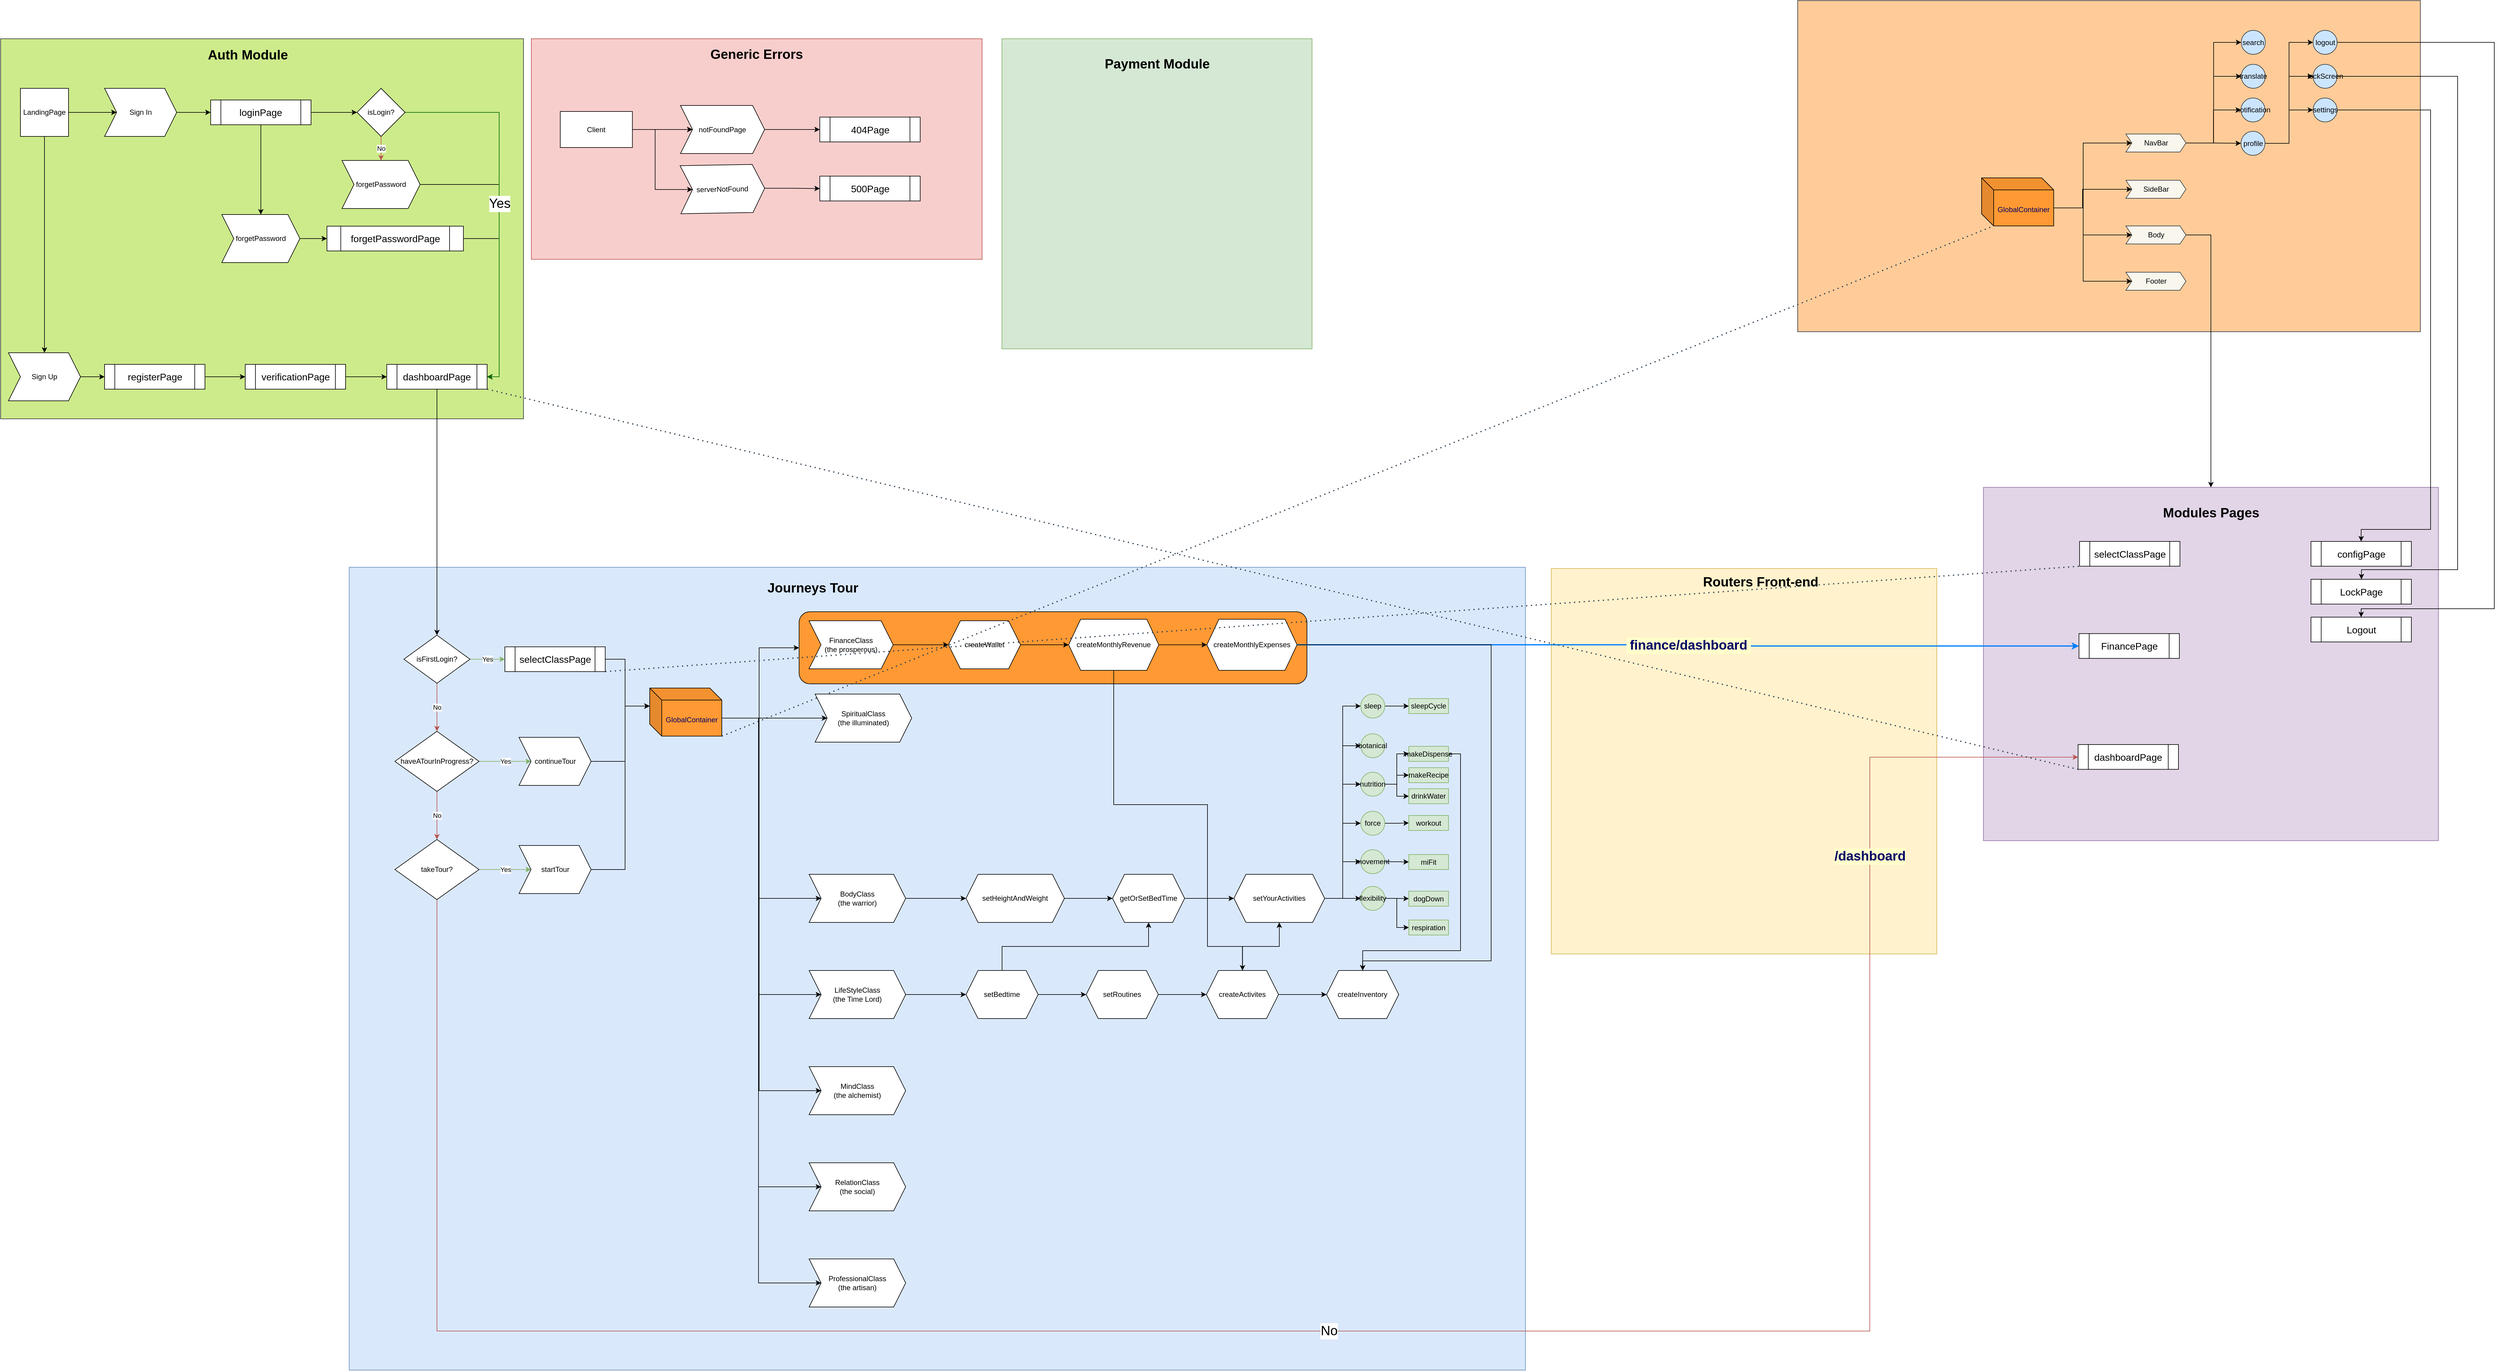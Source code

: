 <mxfile version="18.0.0" type="github">
  <diagram id="iAbyK8pKXisrJIql5Mq7" name="Page-1">
    <mxGraphModel dx="5686" dy="2609" grid="0" gridSize="10" guides="1" tooltips="1" connect="1" arrows="1" fold="1" page="0" pageScale="1" pageWidth="827" pageHeight="1169" math="0" shadow="0">
      <root>
        <mxCell id="0" />
        <mxCell id="1" parent="0" />
        <mxCell id="l1szmI_GFWI639Pi0zfL-63" value="" style="whiteSpace=wrap;html=1;fillColor=#dae8fc;strokeColor=#6c8ebf;" parent="1" vertex="1">
          <mxGeometry x="587" y="837" width="1957" height="1336" as="geometry" />
        </mxCell>
        <mxCell id="l1szmI_GFWI639Pi0zfL-167" value="" style="rounded=0;whiteSpace=wrap;html=1;fontSize=12;fillColor=#ffcc99;strokeColor=#36393d;" parent="1" vertex="1">
          <mxGeometry x="2997" y="-106" width="1036" height="551" as="geometry" />
        </mxCell>
        <mxCell id="l1szmI_GFWI639Pi0zfL-116" value="" style="whiteSpace=wrap;html=1;fontSize=22;fillColor=#e1d5e7;strokeColor=#9673a6;" parent="1" vertex="1">
          <mxGeometry x="3306" y="704" width="757" height="588" as="geometry" />
        </mxCell>
        <mxCell id="l1szmI_GFWI639Pi0zfL-126" value="" style="group" parent="1" vertex="1" connectable="0">
          <mxGeometry x="890.0" y="-42.5" width="750.0" height="367" as="geometry" />
        </mxCell>
        <mxCell id="l1szmI_GFWI639Pi0zfL-72" value="" style="whiteSpace=wrap;html=1;fontSize=22;fillColor=#f8cecc;strokeColor=#b85450;" parent="l1szmI_GFWI639Pi0zfL-126" vertex="1">
          <mxGeometry width="750" height="367" as="geometry" />
        </mxCell>
        <mxCell id="l1szmI_GFWI639Pi0zfL-74" value="Generic Errors" style="text;html=1;strokeColor=none;fillColor=none;align=center;verticalAlign=middle;whiteSpace=wrap;rounded=0;fontSize=22;fontStyle=1" parent="l1szmI_GFWI639Pi0zfL-126" vertex="1">
          <mxGeometry x="168.179" y="11" width="413.641" height="30" as="geometry" />
        </mxCell>
        <mxCell id="l1szmI_GFWI639Pi0zfL-123" value="" style="group" parent="1" vertex="1" connectable="0">
          <mxGeometry x="2656" y="839" width="587" height="641.5" as="geometry" />
        </mxCell>
        <mxCell id="l1szmI_GFWI639Pi0zfL-120" value="" style="whiteSpace=wrap;html=1;aspect=fixed;fontSize=22;fillColor=#fff2cc;strokeColor=#d6b656;" parent="l1szmI_GFWI639Pi0zfL-123" vertex="1">
          <mxGeometry x="-69" width="641.5" height="641.5" as="geometry" />
        </mxCell>
        <mxCell id="l1szmI_GFWI639Pi0zfL-121" value="Routers Front-end" style="text;html=1;strokeColor=none;fillColor=none;align=center;verticalAlign=middle;whiteSpace=wrap;rounded=0;fontSize=22;fontStyle=1" parent="l1szmI_GFWI639Pi0zfL-123" vertex="1">
          <mxGeometry x="168.75" y="7.63" width="220.5" height="30.37" as="geometry" />
        </mxCell>
        <mxCell id="l1szmI_GFWI639Pi0zfL-105" value="" style="group" parent="1" vertex="1" connectable="0">
          <mxGeometry x="7" y="-42.5" width="870" height="632.5" as="geometry" />
        </mxCell>
        <mxCell id="l1szmI_GFWI639Pi0zfL-66" value="" style="whiteSpace=wrap;html=1;fontSize=22;fillColor=#cdeb8b;strokeColor=#36393d;" parent="l1szmI_GFWI639Pi0zfL-105" vertex="1">
          <mxGeometry width="870" height="632.5" as="geometry" />
        </mxCell>
        <mxCell id="l1szmI_GFWI639Pi0zfL-67" value="Auth Module" style="text;html=1;strokeColor=none;fillColor=none;align=center;verticalAlign=middle;whiteSpace=wrap;rounded=0;fontSize=22;fontStyle=1" parent="l1szmI_GFWI639Pi0zfL-105" vertex="1">
          <mxGeometry x="203.923" y="12.55" width="415.155" height="30.119" as="geometry" />
        </mxCell>
        <mxCell id="l1szmI_GFWI639Pi0zfL-78" value="dashboardPage" style="shape=process;whiteSpace=wrap;html=1;backgroundOutline=1;fontSize=16;" parent="1" vertex="1">
          <mxGeometry x="649.5" y="499.37" width="167" height="41.25" as="geometry" />
        </mxCell>
        <mxCell id="l1szmI_GFWI639Pi0zfL-95" style="edgeStyle=orthogonalEdgeStyle;rounded=0;orthogonalLoop=1;jettySize=auto;html=1;exitX=1;exitY=0.5;exitDx=0;exitDy=0;entryX=0;entryY=0.5;entryDx=0;entryDy=0;fontSize=22;strokeWidth=1;" parent="1" source="l1szmI_GFWI639Pi0zfL-88" target="l1szmI_GFWI639Pi0zfL-89" edge="1">
          <mxGeometry relative="1" as="geometry" />
        </mxCell>
        <mxCell id="l1szmI_GFWI639Pi0zfL-88" value="registerPage" style="shape=process;whiteSpace=wrap;html=1;backgroundOutline=1;fontSize=16;" parent="1" vertex="1">
          <mxGeometry x="180" y="499.37" width="167" height="41.25" as="geometry" />
        </mxCell>
        <mxCell id="l1szmI_GFWI639Pi0zfL-96" style="edgeStyle=orthogonalEdgeStyle;rounded=0;orthogonalLoop=1;jettySize=auto;html=1;exitX=1;exitY=0.5;exitDx=0;exitDy=0;entryX=0;entryY=0.5;entryDx=0;entryDy=0;fontSize=22;strokeWidth=1;" parent="1" source="l1szmI_GFWI639Pi0zfL-89" target="l1szmI_GFWI639Pi0zfL-78" edge="1">
          <mxGeometry relative="1" as="geometry" />
        </mxCell>
        <mxCell id="l1szmI_GFWI639Pi0zfL-89" value="verificationPage" style="shape=process;whiteSpace=wrap;html=1;backgroundOutline=1;fontSize=16;" parent="1" vertex="1">
          <mxGeometry x="414" y="499.37" width="167" height="41.25" as="geometry" />
        </mxCell>
        <mxCell id="l1szmI_GFWI639Pi0zfL-90" value="loginPage" style="shape=process;whiteSpace=wrap;html=1;backgroundOutline=1;fontSize=16;" parent="1" vertex="1">
          <mxGeometry x="356.5" y="59.38" width="167" height="41.25" as="geometry" />
        </mxCell>
        <mxCell id="l1szmI_GFWI639Pi0zfL-99" style="edgeStyle=orthogonalEdgeStyle;rounded=0;orthogonalLoop=1;jettySize=auto;html=1;exitX=1;exitY=0.5;exitDx=0;exitDy=0;entryX=1;entryY=0.5;entryDx=0;entryDy=0;fontSize=22;strokeWidth=1;" parent="1" source="l1szmI_GFWI639Pi0zfL-91" target="l1szmI_GFWI639Pi0zfL-78" edge="1">
          <mxGeometry relative="1" as="geometry" />
        </mxCell>
        <mxCell id="l1szmI_GFWI639Pi0zfL-91" value="forgetPasswordPage" style="shape=process;whiteSpace=wrap;html=1;backgroundOutline=1;fontSize=16;" parent="1" vertex="1">
          <mxGeometry x="550" y="269.38" width="227" height="41.25" as="geometry" />
        </mxCell>
        <mxCell id="l1szmI_GFWI639Pi0zfL-22" value="&lt;span style=&quot;&quot;&gt;forgetPassword&lt;/span&gt;" style="shape=step;perimeter=stepPerimeter;whiteSpace=wrap;html=1;fixedSize=1;" parent="1" vertex="1">
          <mxGeometry x="575" y="160" width="130" height="80" as="geometry" />
        </mxCell>
        <mxCell id="l1szmI_GFWI639Pi0zfL-82" style="edgeStyle=orthogonalEdgeStyle;rounded=0;orthogonalLoop=1;jettySize=auto;html=1;exitX=1;exitY=0.5;exitDx=0;exitDy=0;entryX=1;entryY=0.5;entryDx=0;entryDy=0;fontSize=22;strokeWidth=1;" parent="1" source="l1szmI_GFWI639Pi0zfL-22" target="l1szmI_GFWI639Pi0zfL-78" edge="1">
          <mxGeometry relative="1" as="geometry" />
        </mxCell>
        <mxCell id="l1szmI_GFWI639Pi0zfL-3" value="" style="edgeStyle=orthogonalEdgeStyle;rounded=0;orthogonalLoop=1;jettySize=auto;html=1;" parent="1" source="l1szmI_GFWI639Pi0zfL-1" target="l1szmI_GFWI639Pi0zfL-2" edge="1">
          <mxGeometry relative="1" as="geometry" />
        </mxCell>
        <mxCell id="l1szmI_GFWI639Pi0zfL-5" value="" style="edgeStyle=orthogonalEdgeStyle;rounded=0;orthogonalLoop=1;jettySize=auto;html=1;" parent="1" source="l1szmI_GFWI639Pi0zfL-1" target="l1szmI_GFWI639Pi0zfL-4" edge="1">
          <mxGeometry relative="1" as="geometry" />
        </mxCell>
        <mxCell id="l1szmI_GFWI639Pi0zfL-1" value="LandingPage" style="whiteSpace=wrap;html=1;aspect=fixed;" parent="1" vertex="1">
          <mxGeometry x="40" y="40" width="80" height="80" as="geometry" />
        </mxCell>
        <mxCell id="l1szmI_GFWI639Pi0zfL-100" style="edgeStyle=orthogonalEdgeStyle;rounded=0;orthogonalLoop=1;jettySize=auto;html=1;exitX=1;exitY=0.5;exitDx=0;exitDy=0;fontSize=22;strokeWidth=1;" parent="1" source="l1szmI_GFWI639Pi0zfL-2" target="l1szmI_GFWI639Pi0zfL-90" edge="1">
          <mxGeometry relative="1" as="geometry" />
        </mxCell>
        <mxCell id="l1szmI_GFWI639Pi0zfL-2" value="Sign In" style="shape=step;perimeter=stepPerimeter;whiteSpace=wrap;html=1;fixedSize=1;" parent="1" vertex="1">
          <mxGeometry x="180" y="40" width="120" height="80" as="geometry" />
        </mxCell>
        <mxCell id="l1szmI_GFWI639Pi0zfL-7" value="" style="edgeStyle=orthogonalEdgeStyle;rounded=0;orthogonalLoop=1;jettySize=auto;html=1;" parent="1" source="l1szmI_GFWI639Pi0zfL-4" target="l1szmI_GFWI639Pi0zfL-88" edge="1">
          <mxGeometry relative="1" as="geometry">
            <mxPoint x="220" y="520" as="targetPoint" />
          </mxGeometry>
        </mxCell>
        <mxCell id="l1szmI_GFWI639Pi0zfL-4" value="Sign Up" style="shape=step;perimeter=stepPerimeter;whiteSpace=wrap;html=1;fixedSize=1;" parent="1" vertex="1">
          <mxGeometry x="20" y="480" width="120" height="80" as="geometry" />
        </mxCell>
        <mxCell id="l1szmI_GFWI639Pi0zfL-23" value="No" style="edgeStyle=orthogonalEdgeStyle;rounded=0;orthogonalLoop=1;jettySize=auto;html=1;fillColor=#f8cecc;strokeColor=#b85450;" parent="1" source="l1szmI_GFWI639Pi0zfL-15" target="l1szmI_GFWI639Pi0zfL-22" edge="1">
          <mxGeometry relative="1" as="geometry" />
        </mxCell>
        <mxCell id="l1szmI_GFWI639Pi0zfL-83" value="Yes" style="edgeStyle=orthogonalEdgeStyle;rounded=0;orthogonalLoop=1;jettySize=auto;html=1;exitX=1;exitY=0.5;exitDx=0;exitDy=0;entryX=1;entryY=0.5;entryDx=0;entryDy=0;fontSize=22;strokeWidth=1;fillColor=#d5e8d4;strokeColor=#006600;" parent="1" source="l1szmI_GFWI639Pi0zfL-15" target="l1szmI_GFWI639Pi0zfL-78" edge="1">
          <mxGeometry relative="1" as="geometry" />
        </mxCell>
        <mxCell id="l1szmI_GFWI639Pi0zfL-15" value="isLogin?" style="rhombus;whiteSpace=wrap;html=1;" parent="1" vertex="1">
          <mxGeometry x="600" y="40" width="80" height="80" as="geometry" />
        </mxCell>
        <mxCell id="l1szmI_GFWI639Pi0zfL-98" style="edgeStyle=orthogonalEdgeStyle;rounded=0;orthogonalLoop=1;jettySize=auto;html=1;exitX=1;exitY=0.5;exitDx=0;exitDy=0;entryX=0;entryY=0.5;entryDx=0;entryDy=0;fontSize=22;strokeWidth=1;" parent="1" source="l1szmI_GFWI639Pi0zfL-18" target="l1szmI_GFWI639Pi0zfL-91" edge="1">
          <mxGeometry relative="1" as="geometry" />
        </mxCell>
        <mxCell id="l1szmI_GFWI639Pi0zfL-18" value="forgetPassword" style="shape=step;perimeter=stepPerimeter;whiteSpace=wrap;html=1;fixedSize=1;" parent="1" vertex="1">
          <mxGeometry x="375" y="250" width="130" height="80" as="geometry" />
        </mxCell>
        <mxCell id="l1szmI_GFWI639Pi0zfL-29" value="Yes" style="edgeStyle=orthogonalEdgeStyle;rounded=0;orthogonalLoop=1;jettySize=auto;html=1;entryX=0;entryY=0.5;entryDx=0;entryDy=0;fillColor=#d5e8d4;strokeColor=#82b366;" parent="1" source="l1szmI_GFWI639Pi0zfL-26" target="l1szmI_GFWI639Pi0zfL-93" edge="1">
          <mxGeometry relative="1" as="geometry">
            <mxPoint x="863" y="990" as="targetPoint" />
          </mxGeometry>
        </mxCell>
        <mxCell id="l1szmI_GFWI639Pi0zfL-31" value="No" style="edgeStyle=orthogonalEdgeStyle;rounded=0;orthogonalLoop=1;jettySize=auto;html=1;fillColor=#f8cecc;strokeColor=#b85450;" parent="1" source="l1szmI_GFWI639Pi0zfL-26" target="l1szmI_GFWI639Pi0zfL-30" edge="1">
          <mxGeometry relative="1" as="geometry" />
        </mxCell>
        <mxCell id="l1szmI_GFWI639Pi0zfL-26" value="isFirstLogin?" style="rhombus;whiteSpace=wrap;html=1;" parent="1" vertex="1">
          <mxGeometry x="678" y="950" width="110" height="80" as="geometry" />
        </mxCell>
        <mxCell id="l1szmI_GFWI639Pi0zfL-33" value="Yes" style="edgeStyle=orthogonalEdgeStyle;rounded=0;orthogonalLoop=1;jettySize=auto;html=1;fillColor=#d5e8d4;strokeColor=#82b366;" parent="1" source="l1szmI_GFWI639Pi0zfL-30" target="l1szmI_GFWI639Pi0zfL-32" edge="1">
          <mxGeometry relative="1" as="geometry" />
        </mxCell>
        <mxCell id="l1szmI_GFWI639Pi0zfL-35" value="No" style="edgeStyle=orthogonalEdgeStyle;rounded=0;orthogonalLoop=1;jettySize=auto;html=1;fillColor=#f8cecc;strokeColor=#b85450;" parent="1" source="l1szmI_GFWI639Pi0zfL-30" target="l1szmI_GFWI639Pi0zfL-34" edge="1">
          <mxGeometry relative="1" as="geometry" />
        </mxCell>
        <mxCell id="l1szmI_GFWI639Pi0zfL-30" value="haveATourInProgress?" style="rhombus;whiteSpace=wrap;html=1;" parent="1" vertex="1">
          <mxGeometry x="663" y="1110" width="140" height="100" as="geometry" />
        </mxCell>
        <mxCell id="l1szmI_GFWI639Pi0zfL-106" style="edgeStyle=orthogonalEdgeStyle;rounded=0;orthogonalLoop=1;jettySize=auto;html=1;exitX=1;exitY=0.5;exitDx=0;exitDy=0;entryX=0;entryY=0;entryDx=0;entryDy=30;fontSize=16;strokeWidth=1;entryPerimeter=0;" parent="1" source="l1szmI_GFWI639Pi0zfL-32" target="l1szmI_GFWI639Pi0zfL-131" edge="1">
          <mxGeometry relative="1" as="geometry">
            <mxPoint x="1142.005" y="1139.01" as="targetPoint" />
            <Array as="points">
              <mxPoint x="1046" y="1160" />
              <mxPoint x="1046" y="1068" />
            </Array>
          </mxGeometry>
        </mxCell>
        <mxCell id="l1szmI_GFWI639Pi0zfL-32" value="continueTour" style="shape=step;perimeter=stepPerimeter;whiteSpace=wrap;html=1;fixedSize=1;" parent="1" vertex="1">
          <mxGeometry x="869.5" y="1120" width="120" height="80" as="geometry" />
        </mxCell>
        <mxCell id="l1szmI_GFWI639Pi0zfL-37" value="Yes" style="edgeStyle=orthogonalEdgeStyle;rounded=0;orthogonalLoop=1;jettySize=auto;html=1;fillColor=#d5e8d4;strokeColor=#82b366;" parent="1" source="l1szmI_GFWI639Pi0zfL-34" target="l1szmI_GFWI639Pi0zfL-36" edge="1">
          <mxGeometry relative="1" as="geometry" />
        </mxCell>
        <mxCell id="l1szmI_GFWI639Pi0zfL-125" value="No" style="edgeStyle=orthogonalEdgeStyle;rounded=0;orthogonalLoop=1;jettySize=auto;html=1;exitX=0.5;exitY=1;exitDx=0;exitDy=0;fontSize=22;strokeColor=#b85450;strokeWidth=1;fillColor=#f8cecc;" parent="1" source="l1szmI_GFWI639Pi0zfL-34" target="l1szmI_GFWI639Pi0zfL-87" edge="1">
          <mxGeometry relative="1" as="geometry">
            <Array as="points">
              <mxPoint x="733" y="2108" />
              <mxPoint x="3117" y="2108" />
              <mxPoint x="3117" y="1153" />
            </Array>
          </mxGeometry>
        </mxCell>
        <mxCell id="KEjcRmv7JHtGBOP3egc--1" value="/dashboard" style="edgeLabel;html=1;align=center;verticalAlign=middle;resizable=0;points=[];labelBackgroundColor=#FFFFCC;endArrow=classic;fontSize=22;rounded=0;strokeColor=#007FFF;fontColor=#000066;strokeWidth=2;fontStyle=1;" vertex="1" connectable="0" parent="l1szmI_GFWI639Pi0zfL-125">
          <mxGeometry x="0.768" relative="1" as="geometry">
            <mxPoint as="offset" />
          </mxGeometry>
        </mxCell>
        <mxCell id="l1szmI_GFWI639Pi0zfL-34" value="takeTour?" style="rhombus;whiteSpace=wrap;html=1;" parent="1" vertex="1">
          <mxGeometry x="663" y="1290" width="140" height="100" as="geometry" />
        </mxCell>
        <mxCell id="l1szmI_GFWI639Pi0zfL-134" style="edgeStyle=orthogonalEdgeStyle;rounded=0;orthogonalLoop=1;jettySize=auto;html=1;exitX=1;exitY=0.5;exitDx=0;exitDy=0;entryX=0;entryY=0;entryDx=0;entryDy=30;entryPerimeter=0;labelBackgroundColor=#FFFFCC;fontSize=22;fontColor=#000066;strokeColor=#000000;strokeWidth=1;" parent="1" source="l1szmI_GFWI639Pi0zfL-36" target="l1szmI_GFWI639Pi0zfL-131" edge="1">
          <mxGeometry relative="1" as="geometry">
            <Array as="points">
              <mxPoint x="1046" y="1340" />
              <mxPoint x="1046" y="1068" />
            </Array>
          </mxGeometry>
        </mxCell>
        <mxCell id="l1szmI_GFWI639Pi0zfL-36" value="startTour" style="shape=step;perimeter=stepPerimeter;whiteSpace=wrap;html=1;fixedSize=1;" parent="1" vertex="1">
          <mxGeometry x="869.5" y="1300" width="120" height="80" as="geometry" />
        </mxCell>
        <mxCell id="l1szmI_GFWI639Pi0zfL-53" value="" style="edgeStyle=orthogonalEdgeStyle;rounded=0;orthogonalLoop=1;jettySize=auto;html=1;" parent="1" source="l1szmI_GFWI639Pi0zfL-51" target="l1szmI_GFWI639Pi0zfL-52" edge="1">
          <mxGeometry relative="1" as="geometry" />
        </mxCell>
        <mxCell id="l1szmI_GFWI639Pi0zfL-141" value="" style="edgeStyle=orthogonalEdgeStyle;rounded=0;orthogonalLoop=1;jettySize=auto;html=1;labelBackgroundColor=#FFFFCC;fontSize=12;fontColor=#000066;strokeColor=#000000;strokeWidth=1;" parent="1" source="l1szmI_GFWI639Pi0zfL-51" target="l1szmI_GFWI639Pi0zfL-52" edge="1">
          <mxGeometry relative="1" as="geometry" />
        </mxCell>
        <mxCell id="l1szmI_GFWI639Pi0zfL-147" style="edgeStyle=orthogonalEdgeStyle;rounded=0;orthogonalLoop=1;jettySize=auto;html=1;entryX=0;entryY=0.5;entryDx=0;entryDy=0;labelBackgroundColor=#FFFFCC;fontSize=12;fontColor=#000066;strokeColor=#000000;strokeWidth=1;" parent="1" source="l1szmI_GFWI639Pi0zfL-51" target="l1szmI_GFWI639Pi0zfL-142" edge="1">
          <mxGeometry relative="1" as="geometry">
            <Array as="points">
              <mxPoint x="1096" y="109" />
              <mxPoint x="1096" y="208" />
            </Array>
          </mxGeometry>
        </mxCell>
        <mxCell id="l1szmI_GFWI639Pi0zfL-51" value="Client" style="whiteSpace=wrap;html=1;" parent="1" vertex="1">
          <mxGeometry x="938.18" y="78.505" width="120" height="60" as="geometry" />
        </mxCell>
        <mxCell id="l1szmI_GFWI639Pi0zfL-103" style="edgeStyle=orthogonalEdgeStyle;rounded=0;orthogonalLoop=1;jettySize=auto;html=1;exitX=1;exitY=0.5;exitDx=0;exitDy=0;entryX=0;entryY=0.5;entryDx=0;entryDy=0;fontSize=16;strokeWidth=1;" parent="1" source="l1szmI_GFWI639Pi0zfL-52" target="l1szmI_GFWI639Pi0zfL-92" edge="1">
          <mxGeometry relative="1" as="geometry" />
        </mxCell>
        <mxCell id="l1szmI_GFWI639Pi0zfL-52" value="notFoundPage" style="shape=step;perimeter=stepPerimeter;whiteSpace=wrap;html=1;fixedSize=1;" parent="1" vertex="1">
          <mxGeometry x="1138.18" y="68.505" width="140" height="80" as="geometry" />
        </mxCell>
        <mxCell id="l1szmI_GFWI639Pi0zfL-80" style="edgeStyle=orthogonalEdgeStyle;rounded=0;orthogonalLoop=1;jettySize=auto;html=1;exitX=0.5;exitY=1;exitDx=0;exitDy=0;entryX=0.5;entryY=0;entryDx=0;entryDy=0;fontSize=22;strokeWidth=1;" parent="1" source="l1szmI_GFWI639Pi0zfL-78" target="l1szmI_GFWI639Pi0zfL-26" edge="1">
          <mxGeometry relative="1" as="geometry" />
        </mxCell>
        <mxCell id="l1szmI_GFWI639Pi0zfL-108" style="edgeStyle=orthogonalEdgeStyle;rounded=0;orthogonalLoop=1;jettySize=auto;html=1;exitX=1;exitY=0.5;exitDx=0;exitDy=0;entryX=0;entryY=0;entryDx=0;entryDy=30;fontSize=16;strokeWidth=1;entryPerimeter=0;" parent="1" source="l1szmI_GFWI639Pi0zfL-93" target="l1szmI_GFWI639Pi0zfL-131" edge="1">
          <mxGeometry relative="1" as="geometry">
            <mxPoint x="1087" y="1084.005" as="targetPoint" />
            <Array as="points">
              <mxPoint x="1046" y="990" />
              <mxPoint x="1046" y="1068" />
            </Array>
          </mxGeometry>
        </mxCell>
        <mxCell id="l1szmI_GFWI639Pi0zfL-93" value="selectClassPage" style="shape=process;whiteSpace=wrap;html=1;backgroundOutline=1;fontSize=16;" parent="1" vertex="1">
          <mxGeometry x="846" y="969.38" width="167" height="41.25" as="geometry" />
        </mxCell>
        <mxCell id="l1szmI_GFWI639Pi0zfL-101" style="edgeStyle=orthogonalEdgeStyle;rounded=0;orthogonalLoop=1;jettySize=auto;html=1;exitX=1;exitY=0.5;exitDx=0;exitDy=0;fontSize=22;strokeWidth=1;" parent="1" source="l1szmI_GFWI639Pi0zfL-90" target="l1szmI_GFWI639Pi0zfL-15" edge="1">
          <mxGeometry relative="1" as="geometry" />
        </mxCell>
        <mxCell id="l1szmI_GFWI639Pi0zfL-102" style="edgeStyle=orthogonalEdgeStyle;rounded=0;orthogonalLoop=1;jettySize=auto;html=1;exitX=0.5;exitY=1;exitDx=0;exitDy=0;fontSize=22;strokeWidth=1;" parent="1" source="l1szmI_GFWI639Pi0zfL-90" target="l1szmI_GFWI639Pi0zfL-18" edge="1">
          <mxGeometry relative="1" as="geometry" />
        </mxCell>
        <mxCell id="l1szmI_GFWI639Pi0zfL-112" value="" style="group" parent="1" vertex="1" connectable="0">
          <mxGeometry x="1673" y="-42.5" width="516" height="516" as="geometry" />
        </mxCell>
        <mxCell id="l1szmI_GFWI639Pi0zfL-110" value="" style="whiteSpace=wrap;html=1;aspect=fixed;fontSize=16;fillColor=#d5e8d4;strokeColor=#82b366;" parent="l1szmI_GFWI639Pi0zfL-112" vertex="1">
          <mxGeometry width="516" height="516" as="geometry" />
        </mxCell>
        <mxCell id="l1szmI_GFWI639Pi0zfL-111" value="&lt;font style=&quot;&quot;&gt;&lt;span style=&quot;font-size: 22px;&quot;&gt;&lt;b&gt;Payment&lt;/b&gt;&lt;/span&gt;&lt;b style=&quot;font-size: 22px;&quot;&gt;&amp;nbsp;Module&lt;/b&gt;&lt;/font&gt;" style="text;html=1;strokeColor=none;fillColor=none;align=center;verticalAlign=middle;whiteSpace=wrap;rounded=0;fontSize=16;" parent="l1szmI_GFWI639Pi0zfL-112" vertex="1">
          <mxGeometry x="129.5" y="28" width="257" height="28" as="geometry" />
        </mxCell>
        <mxCell id="l1szmI_GFWI639Pi0zfL-92" value="404Page" style="shape=process;whiteSpace=wrap;html=1;backgroundOutline=1;fontSize=16;" parent="1" vertex="1">
          <mxGeometry x="1370" y="87.88" width="167" height="41.25" as="geometry" />
        </mxCell>
        <mxCell id="l1szmI_GFWI639Pi0zfL-128" value="" style="group" parent="1" vertex="1" connectable="0">
          <mxGeometry x="1274" y="911" width="906.5" height="120" as="geometry" />
        </mxCell>
        <mxCell id="l1szmI_GFWI639Pi0zfL-71" value="" style="rounded=1;whiteSpace=wrap;html=1;fontSize=22;fillColor=#FF9933;" parent="l1szmI_GFWI639Pi0zfL-128" vertex="1">
          <mxGeometry x="61.5" width="845" height="120" as="geometry" />
        </mxCell>
        <mxCell id="l1szmI_GFWI639Pi0zfL-109" value="" style="group" parent="l1szmI_GFWI639Pi0zfL-128" vertex="1" connectable="0">
          <mxGeometry x="78" y="12.5" width="812" height="85" as="geometry" />
        </mxCell>
        <mxCell id="l1szmI_GFWI639Pi0zfL-40" value="FinanceClass&lt;br&gt;(the prosperous)" style="shape=step;perimeter=stepPerimeter;whiteSpace=wrap;html=1;fixedSize=1;" parent="l1szmI_GFWI639Pi0zfL-109" vertex="1">
          <mxGeometry y="2.5" width="140" height="80" as="geometry" />
        </mxCell>
        <mxCell id="l1szmI_GFWI639Pi0zfL-56" value="createWallet" style="shape=hexagon;perimeter=hexagonPerimeter2;whiteSpace=wrap;html=1;fixedSize=1;" parent="l1szmI_GFWI639Pi0zfL-109" vertex="1">
          <mxGeometry x="232" y="2.5" width="120" height="80" as="geometry" />
        </mxCell>
        <mxCell id="l1szmI_GFWI639Pi0zfL-58" value="createMonthlyRevenue" style="shape=hexagon;perimeter=hexagonPerimeter2;whiteSpace=wrap;html=1;fixedSize=1;" parent="l1szmI_GFWI639Pi0zfL-109" vertex="1">
          <mxGeometry x="432" width="150" height="85" as="geometry" />
        </mxCell>
        <mxCell id="l1szmI_GFWI639Pi0zfL-60" value="createMonthlyExpenses" style="shape=hexagon;perimeter=hexagonPerimeter2;whiteSpace=wrap;html=1;fixedSize=1;" parent="l1szmI_GFWI639Pi0zfL-109" vertex="1">
          <mxGeometry x="662" width="150" height="85" as="geometry" />
        </mxCell>
        <mxCell id="l1szmI_GFWI639Pi0zfL-57" value="" style="edgeStyle=orthogonalEdgeStyle;rounded=0;orthogonalLoop=1;jettySize=auto;html=1;" parent="l1szmI_GFWI639Pi0zfL-109" source="l1szmI_GFWI639Pi0zfL-40" target="l1szmI_GFWI639Pi0zfL-56" edge="1">
          <mxGeometry relative="1" as="geometry" />
        </mxCell>
        <mxCell id="l1szmI_GFWI639Pi0zfL-59" value="" style="edgeStyle=orthogonalEdgeStyle;rounded=0;orthogonalLoop=1;jettySize=auto;html=1;" parent="l1szmI_GFWI639Pi0zfL-109" source="l1szmI_GFWI639Pi0zfL-56" target="l1szmI_GFWI639Pi0zfL-58" edge="1">
          <mxGeometry relative="1" as="geometry" />
        </mxCell>
        <mxCell id="l1szmI_GFWI639Pi0zfL-61" value="" style="edgeStyle=orthogonalEdgeStyle;rounded=0;orthogonalLoop=1;jettySize=auto;html=1;" parent="l1szmI_GFWI639Pi0zfL-109" source="l1szmI_GFWI639Pi0zfL-58" target="l1szmI_GFWI639Pi0zfL-60" edge="1">
          <mxGeometry relative="1" as="geometry" />
        </mxCell>
        <mxCell id="l1szmI_GFWI639Pi0zfL-77" value="&amp;nbsp;finance/dashboard&amp;nbsp;" style="edgeStyle=orthogonalEdgeStyle;rounded=0;orthogonalLoop=1;jettySize=auto;html=1;exitX=1;exitY=0.5;exitDx=0;exitDy=0;fontSize=22;strokeWidth=2;strokeColor=#007FFF;fontStyle=1;fontColor=#000066;labelBackgroundColor=#FFFFCC;" parent="1" source="l1szmI_GFWI639Pi0zfL-60" target="l1szmI_GFWI639Pi0zfL-76" edge="1">
          <mxGeometry relative="1" as="geometry" />
        </mxCell>
        <mxCell id="l1szmI_GFWI639Pi0zfL-133" style="edgeStyle=orthogonalEdgeStyle;rounded=0;orthogonalLoop=1;jettySize=auto;html=1;exitX=0;exitY=0;exitDx=120.0;exitDy=50;exitPerimeter=0;entryX=0;entryY=0.5;entryDx=0;entryDy=0;labelBackgroundColor=#FFFFCC;fontSize=22;fontColor=#000066;strokeColor=#000000;strokeWidth=1;" parent="1" source="l1szmI_GFWI639Pi0zfL-131" target="l1szmI_GFWI639Pi0zfL-71" edge="1">
          <mxGeometry relative="1" as="geometry">
            <Array as="points">
              <mxPoint x="1269" y="1088" />
              <mxPoint x="1269" y="971" />
            </Array>
          </mxGeometry>
        </mxCell>
        <mxCell id="l1szmI_GFWI639Pi0zfL-135" value="" style="endArrow=none;dashed=1;html=1;dashPattern=1 3;strokeWidth=2;rounded=0;labelBackgroundColor=#FFFFCC;fontSize=12;fontColor=#000066;entryX=0;entryY=1;entryDx=0;entryDy=0;fillColor=#647687;strokeColor=#314354;exitX=1;exitY=1;exitDx=0;exitDy=0;" parent="1" source="l1szmI_GFWI639Pi0zfL-78" target="l1szmI_GFWI639Pi0zfL-87" edge="1">
          <mxGeometry width="50" height="50" relative="1" as="geometry">
            <mxPoint x="2045" y="593" as="sourcePoint" />
            <mxPoint x="2095" y="543" as="targetPoint" />
          </mxGeometry>
        </mxCell>
        <mxCell id="l1szmI_GFWI639Pi0zfL-137" value="" style="endArrow=none;dashed=1;html=1;dashPattern=1 3;strokeWidth=2;rounded=0;labelBackgroundColor=#FFFFCC;fontSize=12;fontColor=#000066;entryX=0;entryY=1;entryDx=0;entryDy=0;fillColor=#647687;strokeColor=#314354;exitX=1;exitY=1;exitDx=0;exitDy=0;" parent="1" source="l1szmI_GFWI639Pi0zfL-93" target="l1szmI_GFWI639Pi0zfL-136" edge="1">
          <mxGeometry width="50" height="50" relative="1" as="geometry">
            <mxPoint x="826.5" y="730.62" as="sourcePoint" />
            <mxPoint x="3036" y="845.25" as="targetPoint" />
          </mxGeometry>
        </mxCell>
        <mxCell id="l1szmI_GFWI639Pi0zfL-146" style="edgeStyle=orthogonalEdgeStyle;rounded=0;orthogonalLoop=1;jettySize=auto;html=1;exitX=1;exitY=0.5;exitDx=0;exitDy=0;entryX=0;entryY=0.5;entryDx=0;entryDy=0;labelBackgroundColor=#FFFFCC;fontSize=12;fontColor=#000066;strokeColor=#000000;strokeWidth=1;" parent="1" source="l1szmI_GFWI639Pi0zfL-142" target="l1szmI_GFWI639Pi0zfL-144" edge="1">
          <mxGeometry relative="1" as="geometry" />
        </mxCell>
        <mxCell id="l1szmI_GFWI639Pi0zfL-142" value="serverNotFound" style="shape=step;perimeter=stepPerimeter;whiteSpace=wrap;html=1;fixedSize=1;rotation=359;" parent="1" vertex="1">
          <mxGeometry x="1138.18" y="167.505" width="140" height="80" as="geometry" />
        </mxCell>
        <mxCell id="l1szmI_GFWI639Pi0zfL-144" value="500Page" style="shape=process;whiteSpace=wrap;html=1;backgroundOutline=1;fontSize=16;" parent="1" vertex="1">
          <mxGeometry x="1370" y="186.13" width="167" height="41.25" as="geometry" />
        </mxCell>
        <mxCell id="l1szmI_GFWI639Pi0zfL-148" value="LockPage" style="shape=process;whiteSpace=wrap;html=1;backgroundOutline=1;fontSize=16;" parent="1" vertex="1">
          <mxGeometry x="3851" y="857.0" width="167" height="41.25" as="geometry" />
        </mxCell>
        <mxCell id="l1szmI_GFWI639Pi0zfL-163" style="edgeStyle=orthogonalEdgeStyle;rounded=0;orthogonalLoop=1;jettySize=auto;html=1;exitX=0;exitY=0;exitDx=120;exitDy=50;exitPerimeter=0;entryX=0;entryY=0.5;entryDx=10;entryDy=0;entryPerimeter=0;labelBackgroundColor=#FFFFCC;fontSize=12;fontColor=#000066;strokeColor=#000000;strokeWidth=1;" parent="1" source="l1szmI_GFWI639Pi0zfL-151" target="l1szmI_GFWI639Pi0zfL-152" edge="1">
          <mxGeometry relative="1" as="geometry">
            <Array as="points">
              <mxPoint x="3472" y="239" />
              <mxPoint x="3472" y="131" />
            </Array>
          </mxGeometry>
        </mxCell>
        <mxCell id="l1szmI_GFWI639Pi0zfL-164" style="edgeStyle=orthogonalEdgeStyle;rounded=0;orthogonalLoop=1;jettySize=auto;html=1;exitX=0;exitY=0;exitDx=120;exitDy=50;exitPerimeter=0;entryX=0;entryY=0.5;entryDx=10;entryDy=0;entryPerimeter=0;labelBackgroundColor=#FFFFCC;fontSize=12;fontColor=#000066;strokeColor=#000000;strokeWidth=1;" parent="1" source="l1szmI_GFWI639Pi0zfL-151" target="l1szmI_GFWI639Pi0zfL-153" edge="1">
          <mxGeometry relative="1" as="geometry">
            <Array as="points">
              <mxPoint x="3471" y="239" />
              <mxPoint x="3471" y="208" />
            </Array>
          </mxGeometry>
        </mxCell>
        <mxCell id="l1szmI_GFWI639Pi0zfL-165" style="edgeStyle=orthogonalEdgeStyle;rounded=0;orthogonalLoop=1;jettySize=auto;html=1;exitX=0;exitY=0;exitDx=120;exitDy=50;exitPerimeter=0;entryX=0;entryY=0.5;entryDx=10;entryDy=0;entryPerimeter=0;labelBackgroundColor=#FFFFCC;fontSize=12;fontColor=#000066;strokeColor=#000000;strokeWidth=1;" parent="1" source="l1szmI_GFWI639Pi0zfL-151" target="l1szmI_GFWI639Pi0zfL-155" edge="1">
          <mxGeometry relative="1" as="geometry">
            <Array as="points">
              <mxPoint x="3472" y="239" />
              <mxPoint x="3472" y="284" />
            </Array>
          </mxGeometry>
        </mxCell>
        <mxCell id="l1szmI_GFWI639Pi0zfL-166" style="edgeStyle=orthogonalEdgeStyle;rounded=0;orthogonalLoop=1;jettySize=auto;html=1;exitX=0;exitY=0;exitDx=120;exitDy=50;exitPerimeter=0;entryX=0;entryY=0.5;entryDx=10;entryDy=0;entryPerimeter=0;labelBackgroundColor=#FFFFCC;fontSize=12;fontColor=#000066;strokeColor=#000000;strokeWidth=1;" parent="1" source="l1szmI_GFWI639Pi0zfL-151" target="l1szmI_GFWI639Pi0zfL-157" edge="1">
          <mxGeometry relative="1" as="geometry">
            <Array as="points">
              <mxPoint x="3472" y="239" />
              <mxPoint x="3472" y="361" />
            </Array>
          </mxGeometry>
        </mxCell>
        <mxCell id="l1szmI_GFWI639Pi0zfL-151" value="&lt;font style=&quot;font-size: 12px;&quot;&gt;GlobalContainer&lt;/font&gt;" style="shape=cube;whiteSpace=wrap;html=1;boundedLbl=1;backgroundOutline=1;darkOpacity=0.05;darkOpacity2=0.1;fontSize=22;fontColor=#000066;fillColor=#FF9933;" parent="1" vertex="1">
          <mxGeometry x="3303" y="189" width="120" height="80" as="geometry" />
        </mxCell>
        <mxCell id="l1szmI_GFWI639Pi0zfL-171" style="edgeStyle=orthogonalEdgeStyle;rounded=0;orthogonalLoop=1;jettySize=auto;html=1;exitX=1;exitY=0.5;exitDx=0;exitDy=0;exitPerimeter=0;entryX=0;entryY=0.5;entryDx=0;entryDy=0;labelBackgroundColor=#FFFFCC;fontSize=12;fontColor=#000066;strokeColor=#000000;strokeWidth=1;" parent="1" source="l1szmI_GFWI639Pi0zfL-152" target="l1szmI_GFWI639Pi0zfL-170" edge="1">
          <mxGeometry relative="1" as="geometry" />
        </mxCell>
        <mxCell id="l1szmI_GFWI639Pi0zfL-174" style="edgeStyle=orthogonalEdgeStyle;rounded=0;orthogonalLoop=1;jettySize=auto;html=1;exitX=1;exitY=0.5;exitDx=0;exitDy=0;exitPerimeter=0;entryX=0;entryY=0.5;entryDx=0;entryDy=0;labelBackgroundColor=#FFFFCC;fontSize=12;fontColor=#000066;strokeColor=#000000;strokeWidth=1;" parent="1" source="l1szmI_GFWI639Pi0zfL-152" target="l1szmI_GFWI639Pi0zfL-172" edge="1">
          <mxGeometry relative="1" as="geometry" />
        </mxCell>
        <mxCell id="l1szmI_GFWI639Pi0zfL-179" style="edgeStyle=orthogonalEdgeStyle;rounded=0;orthogonalLoop=1;jettySize=auto;html=1;exitX=1;exitY=0.5;exitDx=0;exitDy=0;exitPerimeter=0;labelBackgroundColor=#FFFFCC;fontSize=12;fontColor=#000066;strokeColor=#000000;strokeWidth=1;" parent="1" source="l1szmI_GFWI639Pi0zfL-152" target="l1szmI_GFWI639Pi0zfL-177" edge="1">
          <mxGeometry relative="1" as="geometry" />
        </mxCell>
        <mxCell id="l1szmI_GFWI639Pi0zfL-180" style="edgeStyle=orthogonalEdgeStyle;rounded=0;orthogonalLoop=1;jettySize=auto;html=1;exitX=1;exitY=0.5;exitDx=0;exitDy=0;exitPerimeter=0;entryX=0;entryY=0.5;entryDx=0;entryDy=0;labelBackgroundColor=#FFFFCC;fontSize=12;fontColor=#000066;strokeColor=#000000;strokeWidth=1;" parent="1" source="l1szmI_GFWI639Pi0zfL-152" target="l1szmI_GFWI639Pi0zfL-175" edge="1">
          <mxGeometry relative="1" as="geometry" />
        </mxCell>
        <mxCell id="l1szmI_GFWI639Pi0zfL-152" value="NavBar" style="html=1;shadow=0;dashed=0;align=center;verticalAlign=middle;shape=mxgraph.arrows2.arrow;dy=0;dx=10;notch=10;fontSize=12;fillColor=#f9f7ed;strokeColor=#36393d;" parent="1" vertex="1">
          <mxGeometry x="3543" y="116" width="100" height="30" as="geometry" />
        </mxCell>
        <mxCell id="l1szmI_GFWI639Pi0zfL-114" value="Modules Pages" style="text;html=1;strokeColor=none;fillColor=none;align=center;verticalAlign=middle;whiteSpace=wrap;rounded=0;fontSize=22;fontStyle=1" parent="1" vertex="1">
          <mxGeometry x="3586.5" y="732" width="196" height="29" as="geometry" />
        </mxCell>
        <mxCell id="l1szmI_GFWI639Pi0zfL-136" value="selectClassPage" style="shape=process;whiteSpace=wrap;html=1;backgroundOutline=1;fontSize=16;" parent="1" vertex="1">
          <mxGeometry x="3466" y="794" width="167" height="41.25" as="geometry" />
        </mxCell>
        <mxCell id="l1szmI_GFWI639Pi0zfL-87" value="dashboardPage" style="shape=process;whiteSpace=wrap;html=1;backgroundOutline=1;fontSize=16;" parent="1" vertex="1">
          <mxGeometry x="3463.5" y="1132" width="167" height="41.25" as="geometry" />
        </mxCell>
        <mxCell id="l1szmI_GFWI639Pi0zfL-139" value="Logout" style="shape=process;whiteSpace=wrap;html=1;backgroundOutline=1;fontSize=16;" parent="1" vertex="1">
          <mxGeometry x="3851" y="920" width="167" height="41.25" as="geometry" />
        </mxCell>
        <mxCell id="l1szmI_GFWI639Pi0zfL-169" style="edgeStyle=orthogonalEdgeStyle;rounded=0;orthogonalLoop=1;jettySize=auto;html=1;exitX=1;exitY=0.5;exitDx=0;exitDy=0;exitPerimeter=0;entryX=0.5;entryY=0;entryDx=0;entryDy=0;labelBackgroundColor=#FFFFCC;fontSize=12;fontColor=#000066;strokeColor=#000000;strokeWidth=1;" parent="1" source="l1szmI_GFWI639Pi0zfL-155" target="l1szmI_GFWI639Pi0zfL-116" edge="1">
          <mxGeometry relative="1" as="geometry" />
        </mxCell>
        <mxCell id="l1szmI_GFWI639Pi0zfL-155" value="Body" style="html=1;shadow=0;dashed=0;align=center;verticalAlign=middle;shape=mxgraph.arrows2.arrow;dy=0;dx=10;notch=10;fontSize=12;fillColor=#f9f7ed;strokeColor=#36393d;" parent="1" vertex="1">
          <mxGeometry x="3543" y="269" width="100" height="30" as="geometry" />
        </mxCell>
        <mxCell id="l1szmI_GFWI639Pi0zfL-153" value="SideBar" style="html=1;shadow=0;dashed=0;align=center;verticalAlign=middle;shape=mxgraph.arrows2.arrow;dy=0;dx=10;notch=10;fontSize=12;fillColor=#f9f7ed;strokeColor=#36393d;" parent="1" vertex="1">
          <mxGeometry x="3543" y="193" width="100" height="30" as="geometry" />
        </mxCell>
        <mxCell id="l1szmI_GFWI639Pi0zfL-157" value="Footer" style="html=1;shadow=0;dashed=0;align=center;verticalAlign=middle;shape=mxgraph.arrows2.arrow;dy=0;dx=10;notch=10;fontSize=12;fillColor=#f9f7ed;strokeColor=#36393d;" parent="1" vertex="1">
          <mxGeometry x="3543" y="346" width="100" height="30" as="geometry" />
        </mxCell>
        <mxCell id="l1szmI_GFWI639Pi0zfL-170" value="search" style="ellipse;whiteSpace=wrap;html=1;fontSize=12;fillColor=#cce5ff;strokeColor=#36393d;" parent="1" vertex="1">
          <mxGeometry x="3735" y="-56.49" width="40" height="40" as="geometry" />
        </mxCell>
        <mxCell id="l1szmI_GFWI639Pi0zfL-172" value="translate" style="ellipse;whiteSpace=wrap;html=1;fontSize=12;fillColor=#cce5ff;strokeColor=#36393d;" parent="1" vertex="1">
          <mxGeometry x="3735" width="40" height="40" as="geometry" />
        </mxCell>
        <mxCell id="l1szmI_GFWI639Pi0zfL-175" value="notification" style="ellipse;whiteSpace=wrap;html=1;fontSize=12;fillColor=#cce5ff;strokeColor=#36393d;" parent="1" vertex="1">
          <mxGeometry x="3734.5" y="56" width="40" height="40" as="geometry" />
        </mxCell>
        <mxCell id="l1szmI_GFWI639Pi0zfL-192" style="edgeStyle=orthogonalEdgeStyle;rounded=0;orthogonalLoop=1;jettySize=auto;html=1;exitX=1;exitY=0.5;exitDx=0;exitDy=0;entryX=0;entryY=0.5;entryDx=0;entryDy=0;labelBackgroundColor=#FFFFCC;fontSize=12;fontColor=#000066;strokeColor=#000000;strokeWidth=1;" parent="1" source="l1szmI_GFWI639Pi0zfL-177" target="l1szmI_GFWI639Pi0zfL-186" edge="1">
          <mxGeometry relative="1" as="geometry" />
        </mxCell>
        <mxCell id="l1szmI_GFWI639Pi0zfL-193" style="edgeStyle=orthogonalEdgeStyle;rounded=0;orthogonalLoop=1;jettySize=auto;html=1;exitX=1;exitY=0.5;exitDx=0;exitDy=0;entryX=0;entryY=0.5;entryDx=0;entryDy=0;labelBackgroundColor=#FFFFCC;fontSize=12;fontColor=#000066;strokeColor=#000000;strokeWidth=1;" parent="1" source="l1szmI_GFWI639Pi0zfL-177" target="l1szmI_GFWI639Pi0zfL-188" edge="1">
          <mxGeometry relative="1" as="geometry" />
        </mxCell>
        <mxCell id="l1szmI_GFWI639Pi0zfL-194" style="edgeStyle=orthogonalEdgeStyle;rounded=0;orthogonalLoop=1;jettySize=auto;html=1;exitX=1;exitY=0.5;exitDx=0;exitDy=0;entryX=0;entryY=0.5;entryDx=0;entryDy=0;labelBackgroundColor=#FFFFCC;fontSize=12;fontColor=#000066;strokeColor=#000000;strokeWidth=1;" parent="1" source="l1szmI_GFWI639Pi0zfL-177" target="l1szmI_GFWI639Pi0zfL-190" edge="1">
          <mxGeometry relative="1" as="geometry" />
        </mxCell>
        <mxCell id="l1szmI_GFWI639Pi0zfL-177" value="profile" style="ellipse;whiteSpace=wrap;html=1;fontSize=12;fillColor=#cce5ff;strokeColor=#36393d;" parent="1" vertex="1">
          <mxGeometry x="3734.5" y="111.51" width="40" height="40" as="geometry" />
        </mxCell>
        <mxCell id="l1szmI_GFWI639Pi0zfL-181" value="" style="endArrow=none;dashed=1;html=1;dashPattern=1 3;strokeWidth=2;rounded=0;labelBackgroundColor=#FFFFCC;fontSize=12;fontColor=#000066;entryX=0;entryY=0;entryDx=20;entryDy=80;fillColor=#647687;strokeColor=#314354;exitX=1;exitY=1;exitDx=0;exitDy=0;exitPerimeter=0;entryPerimeter=0;" parent="1" source="l1szmI_GFWI639Pi0zfL-131" target="l1szmI_GFWI639Pi0zfL-151" edge="1">
          <mxGeometry width="50" height="50" relative="1" as="geometry">
            <mxPoint x="826.5" y="550.62" as="sourcePoint" />
            <mxPoint x="3043.5" y="1003.25" as="targetPoint" />
          </mxGeometry>
        </mxCell>
        <mxCell id="hYCsNhbhX6GddkuJcz4E-6" style="edgeStyle=orthogonalEdgeStyle;rounded=0;orthogonalLoop=1;jettySize=auto;html=1;exitX=1;exitY=0.5;exitDx=0;exitDy=0;entryX=0.5;entryY=0;entryDx=0;entryDy=0;" parent="1" source="l1szmI_GFWI639Pi0zfL-186" target="hYCsNhbhX6GddkuJcz4E-3" edge="1">
          <mxGeometry relative="1" as="geometry">
            <Array as="points">
              <mxPoint x="4050" y="76" />
              <mxPoint x="4050" y="774" />
              <mxPoint x="3935" y="774" />
            </Array>
          </mxGeometry>
        </mxCell>
        <mxCell id="l1szmI_GFWI639Pi0zfL-186" value="settings" style="ellipse;whiteSpace=wrap;html=1;fontSize=12;fillColor=#cce5ff;strokeColor=#36393d;" parent="1" vertex="1">
          <mxGeometry x="3854.5" y="56" width="40" height="40" as="geometry" />
        </mxCell>
        <mxCell id="l1szmI_GFWI639Pi0zfL-198" style="edgeStyle=orthogonalEdgeStyle;rounded=0;orthogonalLoop=1;jettySize=auto;html=1;exitX=1;exitY=0.5;exitDx=0;exitDy=0;labelBackgroundColor=#FFFFCC;fontSize=12;fontColor=#000066;strokeColor=#000000;strokeWidth=1;entryX=0.5;entryY=0;entryDx=0;entryDy=0;" parent="1" source="l1szmI_GFWI639Pi0zfL-188" target="l1szmI_GFWI639Pi0zfL-148" edge="1">
          <mxGeometry relative="1" as="geometry">
            <Array as="points">
              <mxPoint x="4095" y="20" />
              <mxPoint x="4095" y="841" />
              <mxPoint x="3935" y="841" />
              <mxPoint x="3935" y="857" />
            </Array>
          </mxGeometry>
        </mxCell>
        <mxCell id="l1szmI_GFWI639Pi0zfL-188" value="lockScreen" style="ellipse;whiteSpace=wrap;html=1;fontSize=12;fillColor=#cce5ff;strokeColor=#36393d;" parent="1" vertex="1">
          <mxGeometry x="3854.5" width="40" height="40" as="geometry" />
        </mxCell>
        <mxCell id="l1szmI_GFWI639Pi0zfL-195" style="edgeStyle=orthogonalEdgeStyle;rounded=0;orthogonalLoop=1;jettySize=auto;html=1;exitX=1;exitY=0.5;exitDx=0;exitDy=0;entryX=0.5;entryY=0;entryDx=0;entryDy=0;labelBackgroundColor=#FFFFCC;fontSize=12;fontColor=#000066;strokeColor=#000000;strokeWidth=1;" parent="1" source="l1szmI_GFWI639Pi0zfL-190" target="l1szmI_GFWI639Pi0zfL-139" edge="1">
          <mxGeometry relative="1" as="geometry">
            <Array as="points">
              <mxPoint x="4156" y="-37" />
              <mxPoint x="4156" y="906" />
              <mxPoint x="3935" y="906" />
            </Array>
          </mxGeometry>
        </mxCell>
        <mxCell id="l1szmI_GFWI639Pi0zfL-190" value="logout" style="ellipse;whiteSpace=wrap;html=1;fontSize=12;fillColor=#cce5ff;strokeColor=#36393d;" parent="1" vertex="1">
          <mxGeometry x="3854.5" y="-56.49" width="40" height="40" as="geometry" />
        </mxCell>
        <mxCell id="HuZAC9ORnwRWYZ2LM2c1-27" value="" style="edgeStyle=orthogonalEdgeStyle;rounded=0;orthogonalLoop=1;jettySize=auto;html=1;" parent="1" source="HuZAC9ORnwRWYZ2LM2c1-1" target="HuZAC9ORnwRWYZ2LM2c1-26" edge="1">
          <mxGeometry relative="1" as="geometry" />
        </mxCell>
        <mxCell id="HuZAC9ORnwRWYZ2LM2c1-1" value="BodyClass&lt;br&gt;(the warrior)" style="shape=step;perimeter=stepPerimeter;whiteSpace=wrap;html=1;fixedSize=1;" parent="1" vertex="1">
          <mxGeometry x="1352.166" y="1348.01" width="160.702" height="80" as="geometry" />
        </mxCell>
        <mxCell id="HuZAC9ORnwRWYZ2LM2c1-21" value="" style="edgeStyle=orthogonalEdgeStyle;rounded=0;orthogonalLoop=1;jettySize=auto;html=1;" parent="1" source="HuZAC9ORnwRWYZ2LM2c1-3" target="HuZAC9ORnwRWYZ2LM2c1-20" edge="1">
          <mxGeometry relative="1" as="geometry" />
        </mxCell>
        <mxCell id="HuZAC9ORnwRWYZ2LM2c1-3" value="LifeStyleClass&lt;br&gt;(the Time Lord)" style="shape=step;perimeter=stepPerimeter;whiteSpace=wrap;html=1;fixedSize=1;" parent="1" vertex="1">
          <mxGeometry x="1352.166" y="1508.01" width="160.702" height="80" as="geometry" />
        </mxCell>
        <mxCell id="HuZAC9ORnwRWYZ2LM2c1-5" value="MindClass&lt;br&gt;(the alchemist)" style="shape=step;perimeter=stepPerimeter;whiteSpace=wrap;html=1;fixedSize=1;" parent="1" vertex="1">
          <mxGeometry x="1352.166" y="1668.01" width="160.702" height="80" as="geometry" />
        </mxCell>
        <mxCell id="HuZAC9ORnwRWYZ2LM2c1-7" value="RelationClass&lt;br&gt;(the social)" style="shape=step;perimeter=stepPerimeter;whiteSpace=wrap;html=1;fixedSize=1;" parent="1" vertex="1">
          <mxGeometry x="1352.166" y="1828.01" width="160.702" height="80" as="geometry" />
        </mxCell>
        <mxCell id="HuZAC9ORnwRWYZ2LM2c1-9" value="ProfessionalClass&lt;br&gt;(the artisan)" style="shape=step;perimeter=stepPerimeter;whiteSpace=wrap;html=1;fixedSize=1;" parent="1" vertex="1">
          <mxGeometry x="1352.166" y="1988.01" width="160.702" height="80" as="geometry" />
        </mxCell>
        <mxCell id="HuZAC9ORnwRWYZ2LM2c1-13" style="edgeStyle=orthogonalEdgeStyle;rounded=0;orthogonalLoop=1;jettySize=auto;html=1;exitX=0;exitY=0;exitDx=120.0;exitDy=50;exitPerimeter=0;entryX=0;entryY=0.5;entryDx=0;entryDy=0;" parent="1" source="l1szmI_GFWI639Pi0zfL-131" target="HuZAC9ORnwRWYZ2LM2c1-1" edge="1">
          <mxGeometry relative="1" as="geometry">
            <Array as="points">
              <mxPoint x="1268" y="1088" />
              <mxPoint x="1268" y="1388" />
            </Array>
          </mxGeometry>
        </mxCell>
        <mxCell id="HuZAC9ORnwRWYZ2LM2c1-14" style="edgeStyle=orthogonalEdgeStyle;rounded=0;orthogonalLoop=1;jettySize=auto;html=1;exitX=0;exitY=0;exitDx=120.0;exitDy=50;exitPerimeter=0;entryX=0;entryY=0.5;entryDx=0;entryDy=0;" parent="1" source="l1szmI_GFWI639Pi0zfL-131" target="HuZAC9ORnwRWYZ2LM2c1-3" edge="1">
          <mxGeometry relative="1" as="geometry">
            <Array as="points">
              <mxPoint x="1268" y="1088" />
              <mxPoint x="1268" y="1548" />
            </Array>
          </mxGeometry>
        </mxCell>
        <mxCell id="HuZAC9ORnwRWYZ2LM2c1-15" style="edgeStyle=orthogonalEdgeStyle;rounded=0;orthogonalLoop=1;jettySize=auto;html=1;exitX=0;exitY=0;exitDx=120.0;exitDy=50;exitPerimeter=0;entryX=0;entryY=0.5;entryDx=0;entryDy=0;" parent="1" source="l1szmI_GFWI639Pi0zfL-131" target="HuZAC9ORnwRWYZ2LM2c1-5" edge="1">
          <mxGeometry relative="1" as="geometry">
            <Array as="points">
              <mxPoint x="1269" y="1088" />
              <mxPoint x="1269" y="1708" />
            </Array>
          </mxGeometry>
        </mxCell>
        <mxCell id="HuZAC9ORnwRWYZ2LM2c1-16" style="edgeStyle=orthogonalEdgeStyle;rounded=0;orthogonalLoop=1;jettySize=auto;html=1;exitX=0;exitY=0;exitDx=120.0;exitDy=50;exitPerimeter=0;entryX=0;entryY=0.5;entryDx=0;entryDy=0;" parent="1" source="l1szmI_GFWI639Pi0zfL-131" target="HuZAC9ORnwRWYZ2LM2c1-7" edge="1">
          <mxGeometry relative="1" as="geometry">
            <Array as="points">
              <mxPoint x="1268" y="1088" />
              <mxPoint x="1268" y="1868" />
            </Array>
          </mxGeometry>
        </mxCell>
        <mxCell id="HuZAC9ORnwRWYZ2LM2c1-17" style="edgeStyle=orthogonalEdgeStyle;rounded=0;orthogonalLoop=1;jettySize=auto;html=1;exitX=0;exitY=0;exitDx=120.0;exitDy=50;exitPerimeter=0;entryX=0;entryY=0.5;entryDx=0;entryDy=0;" parent="1" source="l1szmI_GFWI639Pi0zfL-131" target="HuZAC9ORnwRWYZ2LM2c1-9" edge="1">
          <mxGeometry relative="1" as="geometry">
            <Array as="points">
              <mxPoint x="1268" y="1088" />
              <mxPoint x="1268" y="2028" />
            </Array>
          </mxGeometry>
        </mxCell>
        <mxCell id="HuZAC9ORnwRWYZ2LM2c1-23" value="" style="edgeStyle=orthogonalEdgeStyle;rounded=0;orthogonalLoop=1;jettySize=auto;html=1;" parent="1" source="HuZAC9ORnwRWYZ2LM2c1-20" target="HuZAC9ORnwRWYZ2LM2c1-22" edge="1">
          <mxGeometry relative="1" as="geometry" />
        </mxCell>
        <mxCell id="HuZAC9ORnwRWYZ2LM2c1-30" style="edgeStyle=orthogonalEdgeStyle;rounded=0;orthogonalLoop=1;jettySize=auto;html=1;exitX=0.5;exitY=0;exitDx=0;exitDy=0;entryX=0.5;entryY=1;entryDx=0;entryDy=0;" parent="1" source="HuZAC9ORnwRWYZ2LM2c1-20" target="HuZAC9ORnwRWYZ2LM2c1-28" edge="1">
          <mxGeometry relative="1" as="geometry" />
        </mxCell>
        <mxCell id="HuZAC9ORnwRWYZ2LM2c1-20" value="setBedtime" style="shape=hexagon;perimeter=hexagonPerimeter2;whiteSpace=wrap;html=1;fixedSize=1;" parent="1" vertex="1">
          <mxGeometry x="1613.219" y="1508.01" width="120" height="80" as="geometry" />
        </mxCell>
        <mxCell id="HuZAC9ORnwRWYZ2LM2c1-25" value="" style="edgeStyle=orthogonalEdgeStyle;rounded=0;orthogonalLoop=1;jettySize=auto;html=1;" parent="1" source="HuZAC9ORnwRWYZ2LM2c1-22" target="HuZAC9ORnwRWYZ2LM2c1-24" edge="1">
          <mxGeometry relative="1" as="geometry" />
        </mxCell>
        <mxCell id="HuZAC9ORnwRWYZ2LM2c1-22" value="setRoutines" style="shape=hexagon;perimeter=hexagonPerimeter2;whiteSpace=wrap;html=1;fixedSize=1;" parent="1" vertex="1">
          <mxGeometry x="1813.219" y="1508.01" width="120" height="80" as="geometry" />
        </mxCell>
        <mxCell id="HuZAC9ORnwRWYZ2LM2c1-33" style="edgeStyle=orthogonalEdgeStyle;rounded=0;orthogonalLoop=1;jettySize=auto;html=1;exitX=0.5;exitY=0;exitDx=0;exitDy=0;entryX=0.5;entryY=1;entryDx=0;entryDy=0;" parent="1" source="HuZAC9ORnwRWYZ2LM2c1-24" target="HuZAC9ORnwRWYZ2LM2c1-34" edge="1">
          <mxGeometry relative="1" as="geometry">
            <mxPoint x="2132.5" y="1428.01" as="targetPoint" />
          </mxGeometry>
        </mxCell>
        <mxCell id="HuZAC9ORnwRWYZ2LM2c1-85" value="" style="edgeStyle=orthogonalEdgeStyle;rounded=0;orthogonalLoop=1;jettySize=auto;html=1;" parent="1" source="HuZAC9ORnwRWYZ2LM2c1-24" target="HuZAC9ORnwRWYZ2LM2c1-84" edge="1">
          <mxGeometry relative="1" as="geometry" />
        </mxCell>
        <mxCell id="HuZAC9ORnwRWYZ2LM2c1-24" value="createActivites" style="shape=hexagon;perimeter=hexagonPerimeter2;whiteSpace=wrap;html=1;fixedSize=1;" parent="1" vertex="1">
          <mxGeometry x="2013.219" y="1508.01" width="120" height="80" as="geometry" />
        </mxCell>
        <mxCell id="HuZAC9ORnwRWYZ2LM2c1-29" value="" style="edgeStyle=orthogonalEdgeStyle;rounded=0;orthogonalLoop=1;jettySize=auto;html=1;" parent="1" source="HuZAC9ORnwRWYZ2LM2c1-26" target="HuZAC9ORnwRWYZ2LM2c1-28" edge="1">
          <mxGeometry relative="1" as="geometry" />
        </mxCell>
        <mxCell id="HuZAC9ORnwRWYZ2LM2c1-26" value="setHeightAndWeight" style="shape=hexagon;perimeter=hexagonPerimeter2;whiteSpace=wrap;html=1;fixedSize=1;" parent="1" vertex="1">
          <mxGeometry x="1613.22" y="1348.01" width="163.78" height="80" as="geometry" />
        </mxCell>
        <mxCell id="HuZAC9ORnwRWYZ2LM2c1-32" value="" style="edgeStyle=orthogonalEdgeStyle;rounded=0;orthogonalLoop=1;jettySize=auto;html=1;" parent="1" source="HuZAC9ORnwRWYZ2LM2c1-28" target="HuZAC9ORnwRWYZ2LM2c1-34" edge="1">
          <mxGeometry relative="1" as="geometry">
            <mxPoint x="2057" y="1388.01" as="targetPoint" />
          </mxGeometry>
        </mxCell>
        <mxCell id="HuZAC9ORnwRWYZ2LM2c1-28" value="getOrSetBedTime" style="shape=hexagon;perimeter=hexagonPerimeter2;whiteSpace=wrap;html=1;fixedSize=1;" parent="1" vertex="1">
          <mxGeometry x="1857" y="1348.01" width="120" height="80" as="geometry" />
        </mxCell>
        <mxCell id="l1szmI_GFWI639Pi0zfL-64" value="Journeys Tour" style="text;html=1;strokeColor=none;fillColor=none;align=center;verticalAlign=middle;whiteSpace=wrap;rounded=0;fontSize=22;fontStyle=1" parent="1" vertex="1">
          <mxGeometry x="1113.074" y="857" width="491.0" height="30" as="geometry" />
        </mxCell>
        <mxCell id="l1szmI_GFWI639Pi0zfL-42" value="SpiritualClass&lt;br&gt;(the illuminated)" style="shape=step;perimeter=stepPerimeter;whiteSpace=wrap;html=1;fixedSize=1;" parent="1" vertex="1">
          <mxGeometry x="1362.166" y="1048.01" width="160.702" height="80" as="geometry" />
        </mxCell>
        <mxCell id="l1szmI_GFWI639Pi0zfL-132" style="edgeStyle=orthogonalEdgeStyle;rounded=0;orthogonalLoop=1;jettySize=auto;html=1;exitX=0;exitY=0;exitDx=120.0;exitDy=50;exitPerimeter=0;entryX=0;entryY=0.5;entryDx=0;entryDy=0;labelBackgroundColor=#FFFFCC;fontSize=22;fontColor=#000066;strokeColor=#000000;strokeWidth=1;" parent="1" source="l1szmI_GFWI639Pi0zfL-131" target="l1szmI_GFWI639Pi0zfL-42" edge="1">
          <mxGeometry relative="1" as="geometry" />
        </mxCell>
        <mxCell id="l1szmI_GFWI639Pi0zfL-131" value="&lt;font style=&quot;font-size: 12px;&quot;&gt;GlobalContainer&lt;/font&gt;" style="shape=cube;whiteSpace=wrap;html=1;boundedLbl=1;backgroundOutline=1;darkOpacity=0.05;darkOpacity2=0.1;fontSize=22;fontColor=#000066;fillColor=#FF9933;" parent="1" vertex="1">
          <mxGeometry x="1087" y="1038" width="120" height="80" as="geometry" />
        </mxCell>
        <mxCell id="HuZAC9ORnwRWYZ2LM2c1-37" style="edgeStyle=orthogonalEdgeStyle;rounded=0;orthogonalLoop=1;jettySize=auto;html=1;exitX=1;exitY=0.5;exitDx=0;exitDy=0;entryX=0;entryY=0.5;entryDx=0;entryDy=0;" parent="1" source="HuZAC9ORnwRWYZ2LM2c1-34" target="HuZAC9ORnwRWYZ2LM2c1-36" edge="1">
          <mxGeometry relative="1" as="geometry" />
        </mxCell>
        <mxCell id="HuZAC9ORnwRWYZ2LM2c1-42" style="edgeStyle=orthogonalEdgeStyle;rounded=0;orthogonalLoop=1;jettySize=auto;html=1;exitX=1;exitY=0.5;exitDx=0;exitDy=0;entryX=0;entryY=0.5;entryDx=0;entryDy=0;" parent="1" source="HuZAC9ORnwRWYZ2LM2c1-34" target="HuZAC9ORnwRWYZ2LM2c1-38" edge="1">
          <mxGeometry relative="1" as="geometry" />
        </mxCell>
        <mxCell id="HuZAC9ORnwRWYZ2LM2c1-43" style="edgeStyle=orthogonalEdgeStyle;rounded=0;orthogonalLoop=1;jettySize=auto;html=1;exitX=1;exitY=0.5;exitDx=0;exitDy=0;entryX=0;entryY=0.5;entryDx=0;entryDy=0;" parent="1" source="HuZAC9ORnwRWYZ2LM2c1-34" target="HuZAC9ORnwRWYZ2LM2c1-40" edge="1">
          <mxGeometry relative="1" as="geometry" />
        </mxCell>
        <mxCell id="HuZAC9ORnwRWYZ2LM2c1-48" style="edgeStyle=orthogonalEdgeStyle;rounded=0;orthogonalLoop=1;jettySize=auto;html=1;exitX=1;exitY=0.5;exitDx=0;exitDy=0;entryX=0;entryY=0.5;entryDx=0;entryDy=0;" parent="1" source="HuZAC9ORnwRWYZ2LM2c1-34" target="HuZAC9ORnwRWYZ2LM2c1-44" edge="1">
          <mxGeometry relative="1" as="geometry" />
        </mxCell>
        <mxCell id="HuZAC9ORnwRWYZ2LM2c1-50" style="edgeStyle=orthogonalEdgeStyle;rounded=0;orthogonalLoop=1;jettySize=auto;html=1;exitX=1;exitY=0.5;exitDx=0;exitDy=0;entryX=0;entryY=0.5;entryDx=0;entryDy=0;" parent="1" source="HuZAC9ORnwRWYZ2LM2c1-34" target="HuZAC9ORnwRWYZ2LM2c1-46" edge="1">
          <mxGeometry relative="1" as="geometry" />
        </mxCell>
        <mxCell id="HuZAC9ORnwRWYZ2LM2c1-71" style="edgeStyle=orthogonalEdgeStyle;rounded=0;orthogonalLoop=1;jettySize=auto;html=1;exitX=1;exitY=0.5;exitDx=0;exitDy=0;entryX=0;entryY=0.5;entryDx=0;entryDy=0;" parent="1" source="HuZAC9ORnwRWYZ2LM2c1-34" target="HuZAC9ORnwRWYZ2LM2c1-69" edge="1">
          <mxGeometry relative="1" as="geometry" />
        </mxCell>
        <mxCell id="HuZAC9ORnwRWYZ2LM2c1-34" value="setYourActivities" style="shape=hexagon;perimeter=hexagonPerimeter2;whiteSpace=wrap;html=1;fixedSize=1;" parent="1" vertex="1">
          <mxGeometry x="2059" y="1348.01" width="151" height="80" as="geometry" />
        </mxCell>
        <mxCell id="HuZAC9ORnwRWYZ2LM2c1-54" value="" style="edgeStyle=orthogonalEdgeStyle;rounded=0;orthogonalLoop=1;jettySize=auto;html=1;" parent="1" source="HuZAC9ORnwRWYZ2LM2c1-36" target="HuZAC9ORnwRWYZ2LM2c1-53" edge="1">
          <mxGeometry relative="1" as="geometry" />
        </mxCell>
        <mxCell id="HuZAC9ORnwRWYZ2LM2c1-36" value="force" style="ellipse;whiteSpace=wrap;html=1;fontSize=12;fillColor=#d5e8d4;strokeColor=#82b366;flipV=0;flipH=0;" parent="1" vertex="1">
          <mxGeometry x="2270" y="1243" width="40" height="40" as="geometry" />
        </mxCell>
        <mxCell id="HuZAC9ORnwRWYZ2LM2c1-66" style="edgeStyle=orthogonalEdgeStyle;rounded=0;orthogonalLoop=1;jettySize=auto;html=1;exitX=1;exitY=0.5;exitDx=0;exitDy=0;entryX=0;entryY=0.5;entryDx=0;entryDy=0;" parent="1" source="HuZAC9ORnwRWYZ2LM2c1-38" target="HuZAC9ORnwRWYZ2LM2c1-57" edge="1">
          <mxGeometry relative="1" as="geometry" />
        </mxCell>
        <mxCell id="HuZAC9ORnwRWYZ2LM2c1-38" value="movement" style="ellipse;whiteSpace=wrap;html=1;fontSize=12;fillColor=#d5e8d4;strokeColor=#82b366;flipV=0;flipH=0;" parent="1" vertex="1">
          <mxGeometry x="2270" y="1307" width="40" height="40" as="geometry" />
        </mxCell>
        <mxCell id="HuZAC9ORnwRWYZ2LM2c1-65" style="edgeStyle=orthogonalEdgeStyle;rounded=0;orthogonalLoop=1;jettySize=auto;html=1;exitX=1;exitY=0.5;exitDx=0;exitDy=0;entryX=0;entryY=0.5;entryDx=0;entryDy=0;" parent="1" source="HuZAC9ORnwRWYZ2LM2c1-40" target="HuZAC9ORnwRWYZ2LM2c1-59" edge="1">
          <mxGeometry relative="1" as="geometry" />
        </mxCell>
        <mxCell id="HuZAC9ORnwRWYZ2LM2c1-67" style="edgeStyle=orthogonalEdgeStyle;rounded=0;orthogonalLoop=1;jettySize=auto;html=1;exitX=1;exitY=0.5;exitDx=0;exitDy=0;entryX=0;entryY=0.5;entryDx=0;entryDy=0;" parent="1" source="HuZAC9ORnwRWYZ2LM2c1-40" target="HuZAC9ORnwRWYZ2LM2c1-61" edge="1">
          <mxGeometry relative="1" as="geometry" />
        </mxCell>
        <mxCell id="HuZAC9ORnwRWYZ2LM2c1-40" value="flexibility" style="ellipse;whiteSpace=wrap;html=1;fontSize=12;fillColor=#d5e8d4;strokeColor=#82b366;flipV=0;flipH=0;" parent="1" vertex="1">
          <mxGeometry x="2270" y="1368" width="40" height="40" as="geometry" />
        </mxCell>
        <mxCell id="HuZAC9ORnwRWYZ2LM2c1-72" style="edgeStyle=orthogonalEdgeStyle;rounded=0;orthogonalLoop=1;jettySize=auto;html=1;exitX=1;exitY=0.5;exitDx=0;exitDy=0;entryX=0;entryY=0.5;entryDx=0;entryDy=0;" parent="1" source="HuZAC9ORnwRWYZ2LM2c1-44" target="HuZAC9ORnwRWYZ2LM2c1-63" edge="1">
          <mxGeometry relative="1" as="geometry" />
        </mxCell>
        <mxCell id="HuZAC9ORnwRWYZ2LM2c1-78" style="edgeStyle=orthogonalEdgeStyle;rounded=0;orthogonalLoop=1;jettySize=auto;html=1;exitX=1;exitY=0.5;exitDx=0;exitDy=0;" parent="1" source="HuZAC9ORnwRWYZ2LM2c1-44" target="HuZAC9ORnwRWYZ2LM2c1-76" edge="1">
          <mxGeometry relative="1" as="geometry" />
        </mxCell>
        <mxCell id="HuZAC9ORnwRWYZ2LM2c1-83" style="edgeStyle=orthogonalEdgeStyle;rounded=0;orthogonalLoop=1;jettySize=auto;html=1;exitX=1;exitY=0.5;exitDx=0;exitDy=0;entryX=0;entryY=0.5;entryDx=0;entryDy=0;" parent="1" source="HuZAC9ORnwRWYZ2LM2c1-44" target="HuZAC9ORnwRWYZ2LM2c1-81" edge="1">
          <mxGeometry relative="1" as="geometry" />
        </mxCell>
        <mxCell id="HuZAC9ORnwRWYZ2LM2c1-44" value="nutrition" style="ellipse;whiteSpace=wrap;html=1;fontSize=12;fillColor=#d5e8d4;strokeColor=#82b366;flipV=0;flipH=0;" parent="1" vertex="1">
          <mxGeometry x="2270" y="1178" width="40" height="40" as="geometry" />
        </mxCell>
        <mxCell id="HuZAC9ORnwRWYZ2LM2c1-46" value="botanical" style="ellipse;whiteSpace=wrap;html=1;fontSize=12;fillColor=#d5e8d4;strokeColor=#82b366;flipV=0;flipH=0;" parent="1" vertex="1">
          <mxGeometry x="2270" y="1114.01" width="40" height="40" as="geometry" />
        </mxCell>
        <mxCell id="HuZAC9ORnwRWYZ2LM2c1-53" value="workout" style="whiteSpace=wrap;html=1;fillColor=#d5e8d4;strokeColor=#82b366;" parent="1" vertex="1">
          <mxGeometry x="2350" y="1250" width="66" height="25" as="geometry" />
        </mxCell>
        <mxCell id="HuZAC9ORnwRWYZ2LM2c1-57" value="miFit" style="whiteSpace=wrap;html=1;fillColor=#d5e8d4;strokeColor=#82b366;" parent="1" vertex="1">
          <mxGeometry x="2350" y="1315" width="66" height="25" as="geometry" />
        </mxCell>
        <mxCell id="HuZAC9ORnwRWYZ2LM2c1-59" value="dogDown" style="whiteSpace=wrap;html=1;fillColor=#d5e8d4;strokeColor=#82b366;" parent="1" vertex="1">
          <mxGeometry x="2350" y="1376" width="66" height="25" as="geometry" />
        </mxCell>
        <mxCell id="HuZAC9ORnwRWYZ2LM2c1-61" value="respiration" style="whiteSpace=wrap;html=1;fillColor=#d5e8d4;strokeColor=#82b366;" parent="1" vertex="1">
          <mxGeometry x="2350" y="1424" width="66" height="25" as="geometry" />
        </mxCell>
        <mxCell id="HuZAC9ORnwRWYZ2LM2c1-63" value="drinkWater" style="whiteSpace=wrap;html=1;fillColor=#d5e8d4;strokeColor=#82b366;" parent="1" vertex="1">
          <mxGeometry x="2350" y="1205.5" width="66" height="25" as="geometry" />
        </mxCell>
        <mxCell id="HuZAC9ORnwRWYZ2LM2c1-75" style="edgeStyle=orthogonalEdgeStyle;rounded=0;orthogonalLoop=1;jettySize=auto;html=1;exitX=1;exitY=0.5;exitDx=0;exitDy=0;" parent="1" source="HuZAC9ORnwRWYZ2LM2c1-69" target="HuZAC9ORnwRWYZ2LM2c1-73" edge="1">
          <mxGeometry relative="1" as="geometry" />
        </mxCell>
        <mxCell id="HuZAC9ORnwRWYZ2LM2c1-69" value="sleep" style="ellipse;whiteSpace=wrap;html=1;fontSize=12;fillColor=#d5e8d4;strokeColor=#82b366;flipV=0;flipH=0;" parent="1" vertex="1">
          <mxGeometry x="2270" y="1048.01" width="40" height="40" as="geometry" />
        </mxCell>
        <mxCell id="HuZAC9ORnwRWYZ2LM2c1-73" value="sleepCycle" style="whiteSpace=wrap;html=1;fillColor=#d5e8d4;strokeColor=#82b366;" parent="1" vertex="1">
          <mxGeometry x="2350" y="1055.51" width="66" height="25" as="geometry" />
        </mxCell>
        <mxCell id="HuZAC9ORnwRWYZ2LM2c1-76" value="makeRecipe" style="whiteSpace=wrap;html=1;fillColor=#d5e8d4;strokeColor=#82b366;" parent="1" vertex="1">
          <mxGeometry x="2350" y="1170.5" width="66" height="25" as="geometry" />
        </mxCell>
        <mxCell id="HuZAC9ORnwRWYZ2LM2c1-86" style="edgeStyle=orthogonalEdgeStyle;rounded=0;orthogonalLoop=1;jettySize=auto;html=1;exitX=1;exitY=0.5;exitDx=0;exitDy=0;entryX=0.5;entryY=0;entryDx=0;entryDy=0;" parent="1" source="HuZAC9ORnwRWYZ2LM2c1-81" target="HuZAC9ORnwRWYZ2LM2c1-84" edge="1">
          <mxGeometry relative="1" as="geometry">
            <Array as="points">
              <mxPoint x="2436" y="1148" />
              <mxPoint x="2436" y="1475" />
              <mxPoint x="2273" y="1475" />
            </Array>
          </mxGeometry>
        </mxCell>
        <mxCell id="HuZAC9ORnwRWYZ2LM2c1-81" value="makeDispense" style="whiteSpace=wrap;html=1;fillColor=#d5e8d4;strokeColor=#82b366;" parent="1" vertex="1">
          <mxGeometry x="2350" y="1135" width="66" height="25" as="geometry" />
        </mxCell>
        <mxCell id="HuZAC9ORnwRWYZ2LM2c1-84" value="createInventory" style="shape=hexagon;perimeter=hexagonPerimeter2;whiteSpace=wrap;html=1;fixedSize=1;" parent="1" vertex="1">
          <mxGeometry x="2213.219" y="1508.01" width="120" height="80" as="geometry" />
        </mxCell>
        <mxCell id="hYCsNhbhX6GddkuJcz4E-1" style="edgeStyle=orthogonalEdgeStyle;rounded=0;orthogonalLoop=1;jettySize=auto;html=1;entryX=0.5;entryY=0;entryDx=0;entryDy=0;" parent="1" source="l1szmI_GFWI639Pi0zfL-60" target="HuZAC9ORnwRWYZ2LM2c1-84" edge="1">
          <mxGeometry relative="1" as="geometry">
            <Array as="points">
              <mxPoint x="2487" y="966" />
              <mxPoint x="2487" y="1492" />
              <mxPoint x="2273" y="1492" />
            </Array>
          </mxGeometry>
        </mxCell>
        <mxCell id="hYCsNhbhX6GddkuJcz4E-2" style="edgeStyle=orthogonalEdgeStyle;rounded=0;orthogonalLoop=1;jettySize=auto;html=1;exitX=0.5;exitY=1;exitDx=0;exitDy=0;entryX=0.5;entryY=0;entryDx=0;entryDy=0;" parent="1" source="l1szmI_GFWI639Pi0zfL-58" target="HuZAC9ORnwRWYZ2LM2c1-24" edge="1">
          <mxGeometry relative="1" as="geometry">
            <Array as="points">
              <mxPoint x="1859" y="1232" />
              <mxPoint x="2015" y="1232" />
              <mxPoint x="2015" y="1468" />
              <mxPoint x="2073" y="1468" />
            </Array>
          </mxGeometry>
        </mxCell>
        <mxCell id="l1szmI_GFWI639Pi0zfL-76" value="FinancePage" style="shape=process;whiteSpace=wrap;html=1;backgroundOutline=1;fontSize=16;" parent="1" vertex="1">
          <mxGeometry x="3465" y="947.38" width="167" height="41.25" as="geometry" />
        </mxCell>
        <mxCell id="hYCsNhbhX6GddkuJcz4E-3" value="configPage" style="shape=process;whiteSpace=wrap;html=1;backgroundOutline=1;fontSize=16;" parent="1" vertex="1">
          <mxGeometry x="3851" y="794" width="167" height="41.25" as="geometry" />
        </mxCell>
      </root>
    </mxGraphModel>
  </diagram>
</mxfile>

